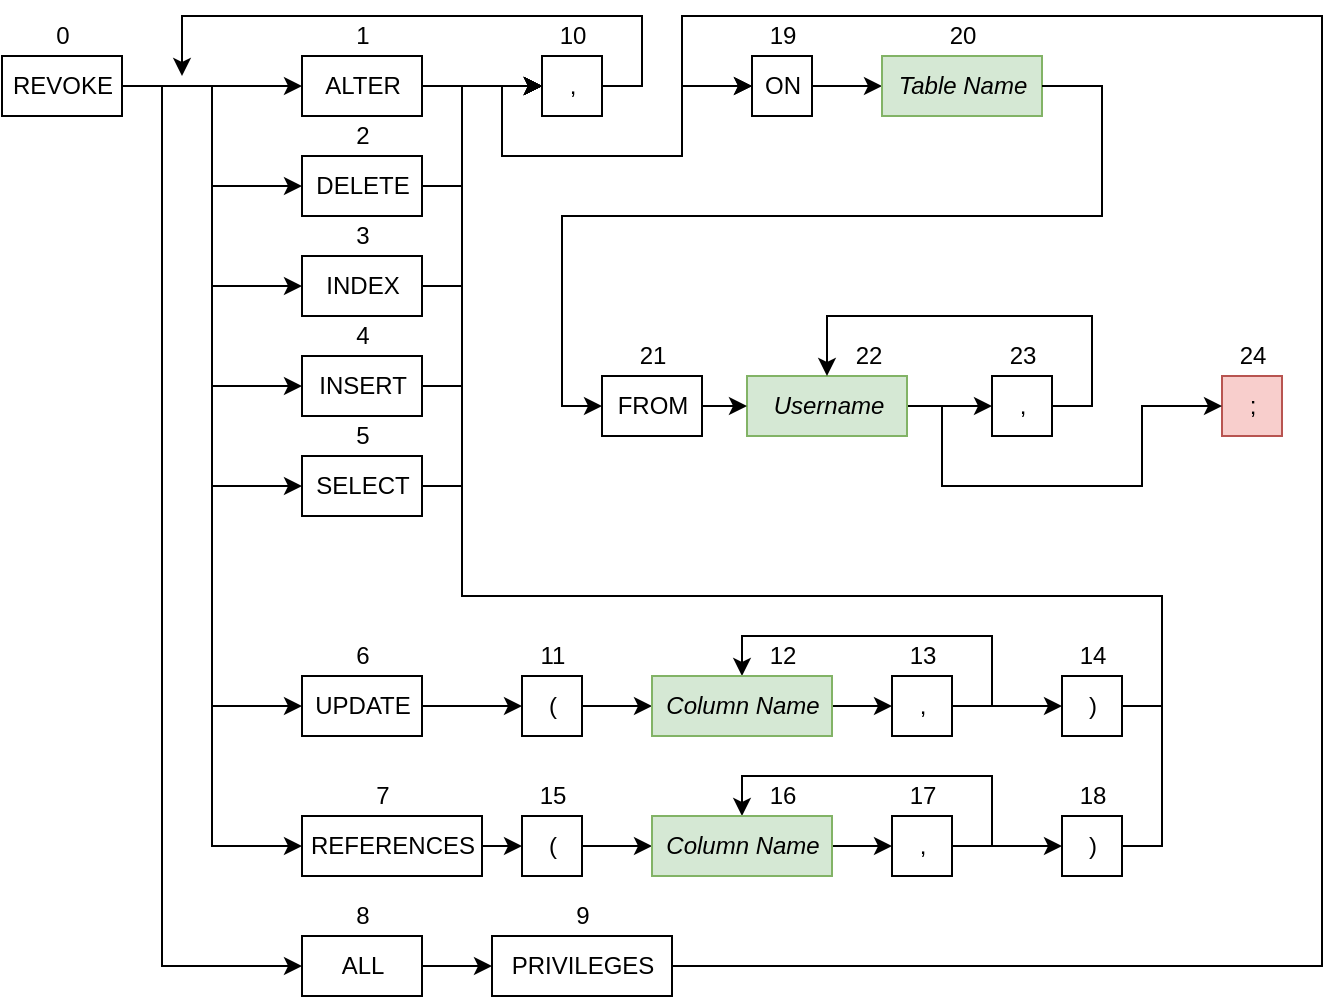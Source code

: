 <mxfile version="13.5.5" type="device"><diagram id="HH97DMklG3GvuwQJtJBX" name="Page-1"><mxGraphModel dx="1422" dy="804" grid="1" gridSize="10" guides="1" tooltips="1" connect="1" arrows="1" fold="1" page="1" pageScale="1" pageWidth="850" pageHeight="1100" math="0" shadow="0"><root><mxCell id="0"/><mxCell id="1" parent="0"/><mxCell id="w54cBLAl5rAkxmdbFsFD-27" style="edgeStyle=orthogonalEdgeStyle;rounded=0;orthogonalLoop=1;jettySize=auto;html=1;exitX=1;exitY=0.5;exitDx=0;exitDy=0;entryX=0;entryY=0.5;entryDx=0;entryDy=0;" parent="1" source="w54cBLAl5rAkxmdbFsFD-1" edge="1"><mxGeometry relative="1" as="geometry"><mxPoint x="180" y="95" as="targetPoint"/></mxGeometry></mxCell><mxCell id="w54cBLAl5rAkxmdbFsFD-126" style="edgeStyle=orthogonalEdgeStyle;rounded=0;orthogonalLoop=1;jettySize=auto;html=1;exitX=1;exitY=0.5;exitDx=0;exitDy=0;entryX=0;entryY=0.5;entryDx=0;entryDy=0;" parent="1" source="w54cBLAl5rAkxmdbFsFD-1" target="w54cBLAl5rAkxmdbFsFD-112" edge="1"><mxGeometry relative="1" as="geometry"/></mxCell><mxCell id="w54cBLAl5rAkxmdbFsFD-127" style="edgeStyle=orthogonalEdgeStyle;rounded=0;orthogonalLoop=1;jettySize=auto;html=1;exitX=1;exitY=0.5;exitDx=0;exitDy=0;entryX=0;entryY=0.5;entryDx=0;entryDy=0;" parent="1" source="w54cBLAl5rAkxmdbFsFD-1" target="w54cBLAl5rAkxmdbFsFD-114" edge="1"><mxGeometry relative="1" as="geometry"/></mxCell><mxCell id="w54cBLAl5rAkxmdbFsFD-128" style="edgeStyle=orthogonalEdgeStyle;rounded=0;orthogonalLoop=1;jettySize=auto;html=1;exitX=1;exitY=0.5;exitDx=0;exitDy=0;entryX=0;entryY=0.5;entryDx=0;entryDy=0;" parent="1" source="w54cBLAl5rAkxmdbFsFD-1" target="w54cBLAl5rAkxmdbFsFD-116" edge="1"><mxGeometry relative="1" as="geometry"/></mxCell><mxCell id="w54cBLAl5rAkxmdbFsFD-129" style="edgeStyle=orthogonalEdgeStyle;rounded=0;orthogonalLoop=1;jettySize=auto;html=1;exitX=1;exitY=0.5;exitDx=0;exitDy=0;entryX=0;entryY=0.5;entryDx=0;entryDy=0;" parent="1" source="w54cBLAl5rAkxmdbFsFD-1" target="w54cBLAl5rAkxmdbFsFD-118" edge="1"><mxGeometry relative="1" as="geometry"/></mxCell><mxCell id="w54cBLAl5rAkxmdbFsFD-130" style="edgeStyle=orthogonalEdgeStyle;rounded=0;orthogonalLoop=1;jettySize=auto;html=1;exitX=1;exitY=0.5;exitDx=0;exitDy=0;entryX=0;entryY=0.5;entryDx=0;entryDy=0;" parent="1" source="w54cBLAl5rAkxmdbFsFD-1" target="w54cBLAl5rAkxmdbFsFD-120" edge="1"><mxGeometry relative="1" as="geometry"/></mxCell><mxCell id="w54cBLAl5rAkxmdbFsFD-131" style="edgeStyle=orthogonalEdgeStyle;rounded=0;orthogonalLoop=1;jettySize=auto;html=1;exitX=1;exitY=0.5;exitDx=0;exitDy=0;entryX=0;entryY=0.5;entryDx=0;entryDy=0;" parent="1" source="w54cBLAl5rAkxmdbFsFD-1" target="w54cBLAl5rAkxmdbFsFD-122" edge="1"><mxGeometry relative="1" as="geometry"><Array as="points"><mxPoint x="110" y="95"/><mxPoint x="110" y="535"/></Array></mxGeometry></mxCell><mxCell id="pe3f59R0KPCphESlrHph-3" style="edgeStyle=orthogonalEdgeStyle;rounded=0;orthogonalLoop=1;jettySize=auto;html=1;exitX=1;exitY=0.5;exitDx=0;exitDy=0;entryX=0;entryY=0.5;entryDx=0;entryDy=0;" edge="1" parent="1" source="w54cBLAl5rAkxmdbFsFD-1" target="pe3f59R0KPCphESlrHph-1"><mxGeometry relative="1" as="geometry"/></mxCell><mxCell id="w54cBLAl5rAkxmdbFsFD-1" value="REVOKE" style="html=1;" parent="1" vertex="1"><mxGeometry x="30" y="80" width="60" height="30" as="geometry"/></mxCell><mxCell id="w54cBLAl5rAkxmdbFsFD-2" value="0" style="text;html=1;align=center;verticalAlign=middle;resizable=0;points=[];autosize=1;" parent="1" vertex="1"><mxGeometry x="50" y="60" width="20" height="20" as="geometry"/></mxCell><mxCell id="w54cBLAl5rAkxmdbFsFD-29" style="edgeStyle=orthogonalEdgeStyle;rounded=0;orthogonalLoop=1;jettySize=auto;html=1;exitX=1;exitY=0.5;exitDx=0;exitDy=0;entryX=0;entryY=0.5;entryDx=0;entryDy=0;" parent="1" source="w54cBLAl5rAkxmdbFsFD-110" target="w54cBLAl5rAkxmdbFsFD-45" edge="1"><mxGeometry relative="1" as="geometry"><mxPoint x="260" y="95" as="sourcePoint"/><mxPoint x="290" y="95" as="targetPoint"/></mxGeometry></mxCell><mxCell id="w54cBLAl5rAkxmdbFsFD-44" style="edgeStyle=orthogonalEdgeStyle;rounded=0;orthogonalLoop=1;jettySize=auto;html=1;exitX=1;exitY=0.5;exitDx=0;exitDy=0;" parent="1" source="w54cBLAl5rAkxmdbFsFD-45" edge="1"><mxGeometry relative="1" as="geometry"><mxPoint x="120" y="90" as="targetPoint"/><Array as="points"><mxPoint x="350" y="95"/><mxPoint x="350" y="60"/><mxPoint x="120" y="60"/></Array></mxGeometry></mxCell><mxCell id="w54cBLAl5rAkxmdbFsFD-45" value="," style="html=1;" parent="1" vertex="1"><mxGeometry x="300" y="80" width="30" height="30" as="geometry"/></mxCell><mxCell id="w54cBLAl5rAkxmdbFsFD-46" value="10" style="text;html=1;align=center;verticalAlign=middle;resizable=0;points=[];autosize=1;" parent="1" vertex="1"><mxGeometry x="300" y="60" width="30" height="20" as="geometry"/></mxCell><mxCell id="w54cBLAl5rAkxmdbFsFD-53" value=";" style="html=1;fillColor=#f8cecc;strokeColor=#b85450;" parent="1" vertex="1"><mxGeometry x="640" y="240" width="30" height="30" as="geometry"/></mxCell><mxCell id="w54cBLAl5rAkxmdbFsFD-54" value="24" style="text;html=1;align=center;verticalAlign=middle;resizable=0;points=[];autosize=1;" parent="1" vertex="1"><mxGeometry x="640" y="220" width="30" height="20" as="geometry"/></mxCell><mxCell id="w54cBLAl5rAkxmdbFsFD-76" style="edgeStyle=orthogonalEdgeStyle;rounded=0;orthogonalLoop=1;jettySize=auto;html=1;exitX=1;exitY=0.5;exitDx=0;exitDy=0;entryX=0;entryY=0.5;entryDx=0;entryDy=0;" parent="1" source="w54cBLAl5rAkxmdbFsFD-62" target="w54cBLAl5rAkxmdbFsFD-74" edge="1"><mxGeometry relative="1" as="geometry"><mxPoint x="555" y="95" as="targetPoint"/></mxGeometry></mxCell><mxCell id="w54cBLAl5rAkxmdbFsFD-62" value="ON" style="html=1;" parent="1" vertex="1"><mxGeometry x="405" y="80" width="30" height="30" as="geometry"/></mxCell><mxCell id="w54cBLAl5rAkxmdbFsFD-63" value="19" style="text;html=1;align=center;verticalAlign=middle;resizable=0;points=[];autosize=1;" parent="1" vertex="1"><mxGeometry x="405" y="60" width="30" height="20" as="geometry"/></mxCell><mxCell id="w54cBLAl5rAkxmdbFsFD-74" value="&lt;i&gt;Table Name&lt;/i&gt;" style="html=1;fillColor=#d5e8d4;strokeColor=#82b366;" parent="1" vertex="1"><mxGeometry x="470" y="80" width="80" height="30" as="geometry"/></mxCell><mxCell id="w54cBLAl5rAkxmdbFsFD-75" value="20" style="text;html=1;align=center;verticalAlign=middle;resizable=0;points=[];autosize=1;" parent="1" vertex="1"><mxGeometry x="495" y="60" width="30" height="20" as="geometry"/></mxCell><mxCell id="w54cBLAl5rAkxmdbFsFD-93" style="edgeStyle=orthogonalEdgeStyle;rounded=0;orthogonalLoop=1;jettySize=auto;html=1;exitX=1;exitY=0.5;exitDx=0;exitDy=0;entryX=0;entryY=0.5;entryDx=0;entryDy=0;" parent="1" source="w54cBLAl5rAkxmdbFsFD-74" target="w54cBLAl5rAkxmdbFsFD-170" edge="1"><mxGeometry relative="1" as="geometry"><mxPoint x="630" y="95" as="sourcePoint"/><mxPoint x="690" y="95" as="targetPoint"/><Array as="points"><mxPoint x="580" y="95"/><mxPoint x="580" y="160"/><mxPoint x="310" y="160"/><mxPoint x="310" y="255"/></Array></mxGeometry></mxCell><mxCell id="w54cBLAl5rAkxmdbFsFD-187" style="edgeStyle=orthogonalEdgeStyle;rounded=0;orthogonalLoop=1;jettySize=auto;html=1;exitX=1;exitY=0.5;exitDx=0;exitDy=0;entryX=0;entryY=0.5;entryDx=0;entryDy=0;" parent="1" source="w54cBLAl5rAkxmdbFsFD-110" target="w54cBLAl5rAkxmdbFsFD-62" edge="1"><mxGeometry relative="1" as="geometry"><Array as="points"><mxPoint x="280" y="95"/><mxPoint x="280" y="130"/><mxPoint x="370" y="130"/><mxPoint x="370" y="95"/></Array></mxGeometry></mxCell><mxCell id="w54cBLAl5rAkxmdbFsFD-110" value="ALTER" style="html=1;" parent="1" vertex="1"><mxGeometry x="180" y="80" width="60" height="30" as="geometry"/></mxCell><mxCell id="w54cBLAl5rAkxmdbFsFD-111" value="1" style="text;html=1;align=center;verticalAlign=middle;resizable=0;points=[];autosize=1;" parent="1" vertex="1"><mxGeometry x="200" y="60" width="20" height="20" as="geometry"/></mxCell><mxCell id="w54cBLAl5rAkxmdbFsFD-190" style="edgeStyle=orthogonalEdgeStyle;rounded=0;orthogonalLoop=1;jettySize=auto;html=1;exitX=1;exitY=0.5;exitDx=0;exitDy=0;entryX=0;entryY=0.5;entryDx=0;entryDy=0;" parent="1" source="w54cBLAl5rAkxmdbFsFD-112" target="w54cBLAl5rAkxmdbFsFD-45" edge="1"><mxGeometry relative="1" as="geometry"><Array as="points"><mxPoint x="260" y="145"/><mxPoint x="260" y="95"/></Array></mxGeometry></mxCell><mxCell id="w54cBLAl5rAkxmdbFsFD-112" value="DELETE" style="html=1;" parent="1" vertex="1"><mxGeometry x="180" y="130" width="60" height="30" as="geometry"/></mxCell><mxCell id="w54cBLAl5rAkxmdbFsFD-113" value="2" style="text;html=1;align=center;verticalAlign=middle;resizable=0;points=[];autosize=1;" parent="1" vertex="1"><mxGeometry x="200" y="110" width="20" height="20" as="geometry"/></mxCell><mxCell id="w54cBLAl5rAkxmdbFsFD-191" style="edgeStyle=orthogonalEdgeStyle;rounded=0;orthogonalLoop=1;jettySize=auto;html=1;exitX=1;exitY=0.5;exitDx=0;exitDy=0;entryX=0;entryY=0.5;entryDx=0;entryDy=0;" parent="1" source="w54cBLAl5rAkxmdbFsFD-114" target="w54cBLAl5rAkxmdbFsFD-45" edge="1"><mxGeometry relative="1" as="geometry"><Array as="points"><mxPoint x="260" y="195"/><mxPoint x="260" y="95"/></Array></mxGeometry></mxCell><mxCell id="w54cBLAl5rAkxmdbFsFD-114" value="INDEX" style="html=1;" parent="1" vertex="1"><mxGeometry x="180" y="180" width="60" height="30" as="geometry"/></mxCell><mxCell id="w54cBLAl5rAkxmdbFsFD-115" value="3" style="text;html=1;align=center;verticalAlign=middle;resizable=0;points=[];autosize=1;" parent="1" vertex="1"><mxGeometry x="200" y="160" width="20" height="20" as="geometry"/></mxCell><mxCell id="w54cBLAl5rAkxmdbFsFD-192" style="edgeStyle=orthogonalEdgeStyle;rounded=0;orthogonalLoop=1;jettySize=auto;html=1;exitX=1;exitY=0.5;exitDx=0;exitDy=0;entryX=0;entryY=0.5;entryDx=0;entryDy=0;" parent="1" source="w54cBLAl5rAkxmdbFsFD-116" target="w54cBLAl5rAkxmdbFsFD-45" edge="1"><mxGeometry relative="1" as="geometry"><Array as="points"><mxPoint x="260" y="245"/><mxPoint x="260" y="95"/></Array></mxGeometry></mxCell><mxCell id="w54cBLAl5rAkxmdbFsFD-116" value="INSERT" style="html=1;" parent="1" vertex="1"><mxGeometry x="180" y="230" width="60" height="30" as="geometry"/></mxCell><mxCell id="w54cBLAl5rAkxmdbFsFD-117" value="4" style="text;html=1;align=center;verticalAlign=middle;resizable=0;points=[];autosize=1;" parent="1" vertex="1"><mxGeometry x="200" y="210" width="20" height="20" as="geometry"/></mxCell><mxCell id="w54cBLAl5rAkxmdbFsFD-154" style="edgeStyle=orthogonalEdgeStyle;rounded=0;orthogonalLoop=1;jettySize=auto;html=1;exitX=1;exitY=0.5;exitDx=0;exitDy=0;entryX=0;entryY=0.5;entryDx=0;entryDy=0;" parent="1" source="w54cBLAl5rAkxmdbFsFD-118" target="w54cBLAl5rAkxmdbFsFD-136" edge="1"><mxGeometry relative="1" as="geometry"/></mxCell><mxCell id="w54cBLAl5rAkxmdbFsFD-118" value="UPDATE" style="html=1;" parent="1" vertex="1"><mxGeometry x="180" y="390" width="60" height="30" as="geometry"/></mxCell><mxCell id="w54cBLAl5rAkxmdbFsFD-119" value="6" style="text;html=1;align=center;verticalAlign=middle;resizable=0;points=[];autosize=1;" parent="1" vertex="1"><mxGeometry x="200" y="370" width="20" height="20" as="geometry"/></mxCell><mxCell id="w54cBLAl5rAkxmdbFsFD-155" style="edgeStyle=orthogonalEdgeStyle;rounded=0;orthogonalLoop=1;jettySize=auto;html=1;exitX=1;exitY=0.5;exitDx=0;exitDy=0;entryX=0;entryY=0.5;entryDx=0;entryDy=0;" parent="1" source="w54cBLAl5rAkxmdbFsFD-120" target="w54cBLAl5rAkxmdbFsFD-134" edge="1"><mxGeometry relative="1" as="geometry"/></mxCell><mxCell id="w54cBLAl5rAkxmdbFsFD-120" value="REFERENCES" style="html=1;" parent="1" vertex="1"><mxGeometry x="180" y="460" width="90" height="30" as="geometry"/></mxCell><mxCell id="w54cBLAl5rAkxmdbFsFD-121" value="7" style="text;html=1;align=center;verticalAlign=middle;resizable=0;points=[];autosize=1;" parent="1" vertex="1"><mxGeometry x="210" y="440" width="20" height="20" as="geometry"/></mxCell><mxCell id="w54cBLAl5rAkxmdbFsFD-132" style="edgeStyle=orthogonalEdgeStyle;rounded=0;orthogonalLoop=1;jettySize=auto;html=1;exitX=1;exitY=0.5;exitDx=0;exitDy=0;entryX=0;entryY=0.5;entryDx=0;entryDy=0;" parent="1" source="w54cBLAl5rAkxmdbFsFD-122" target="w54cBLAl5rAkxmdbFsFD-124" edge="1"><mxGeometry relative="1" as="geometry"/></mxCell><mxCell id="w54cBLAl5rAkxmdbFsFD-122" value="ALL" style="html=1;" parent="1" vertex="1"><mxGeometry x="180" y="520" width="60" height="30" as="geometry"/></mxCell><mxCell id="w54cBLAl5rAkxmdbFsFD-123" value="8" style="text;html=1;align=center;verticalAlign=middle;resizable=0;points=[];autosize=1;" parent="1" vertex="1"><mxGeometry x="200" y="500" width="20" height="20" as="geometry"/></mxCell><mxCell id="w54cBLAl5rAkxmdbFsFD-133" style="edgeStyle=orthogonalEdgeStyle;rounded=0;orthogonalLoop=1;jettySize=auto;html=1;exitX=1;exitY=0.5;exitDx=0;exitDy=0;entryX=0;entryY=0.5;entryDx=0;entryDy=0;" parent="1" source="w54cBLAl5rAkxmdbFsFD-124" target="w54cBLAl5rAkxmdbFsFD-62" edge="1"><mxGeometry relative="1" as="geometry"><mxPoint x="470" y="425" as="targetPoint"/><Array as="points"><mxPoint x="690" y="535"/><mxPoint x="690" y="60"/><mxPoint x="370" y="60"/><mxPoint x="370" y="95"/></Array></mxGeometry></mxCell><mxCell id="w54cBLAl5rAkxmdbFsFD-124" value="PRIVILEGES" style="html=1;" parent="1" vertex="1"><mxGeometry x="275" y="520" width="90" height="30" as="geometry"/></mxCell><mxCell id="w54cBLAl5rAkxmdbFsFD-125" value="9" style="text;html=1;align=center;verticalAlign=middle;resizable=0;points=[];autosize=1;" parent="1" vertex="1"><mxGeometry x="310" y="500" width="20" height="20" as="geometry"/></mxCell><mxCell id="w54cBLAl5rAkxmdbFsFD-153" style="edgeStyle=orthogonalEdgeStyle;rounded=0;orthogonalLoop=1;jettySize=auto;html=1;exitX=1;exitY=0.5;exitDx=0;exitDy=0;entryX=0;entryY=0.5;entryDx=0;entryDy=0;" parent="1" source="w54cBLAl5rAkxmdbFsFD-134" target="w54cBLAl5rAkxmdbFsFD-150" edge="1"><mxGeometry relative="1" as="geometry"/></mxCell><mxCell id="w54cBLAl5rAkxmdbFsFD-134" value="(" style="html=1;" parent="1" vertex="1"><mxGeometry x="290" y="460" width="30" height="30" as="geometry"/></mxCell><mxCell id="w54cBLAl5rAkxmdbFsFD-135" value="15" style="text;html=1;align=center;verticalAlign=middle;resizable=0;points=[];autosize=1;" parent="1" vertex="1"><mxGeometry x="290" y="440" width="30" height="20" as="geometry"/></mxCell><mxCell id="w54cBLAl5rAkxmdbFsFD-152" style="edgeStyle=orthogonalEdgeStyle;rounded=0;orthogonalLoop=1;jettySize=auto;html=1;exitX=1;exitY=0.5;exitDx=0;exitDy=0;entryX=0;entryY=0.5;entryDx=0;entryDy=0;" parent="1" source="w54cBLAl5rAkxmdbFsFD-136" target="w54cBLAl5rAkxmdbFsFD-146" edge="1"><mxGeometry relative="1" as="geometry"/></mxCell><mxCell id="w54cBLAl5rAkxmdbFsFD-136" value="(" style="html=1;" parent="1" vertex="1"><mxGeometry x="290" y="390" width="30" height="30" as="geometry"/></mxCell><mxCell id="w54cBLAl5rAkxmdbFsFD-137" value="11" style="text;html=1;align=center;verticalAlign=middle;resizable=0;points=[];autosize=1;" parent="1" vertex="1"><mxGeometry x="290" y="370" width="30" height="20" as="geometry"/></mxCell><mxCell id="w54cBLAl5rAkxmdbFsFD-161" style="edgeStyle=orthogonalEdgeStyle;rounded=0;orthogonalLoop=1;jettySize=auto;html=1;exitX=1;exitY=0.5;exitDx=0;exitDy=0;entryX=0.5;entryY=0;entryDx=0;entryDy=0;" parent="1" source="w54cBLAl5rAkxmdbFsFD-138" target="w54cBLAl5rAkxmdbFsFD-150" edge="1"><mxGeometry relative="1" as="geometry"><Array as="points"><mxPoint x="525" y="475"/><mxPoint x="525" y="440"/><mxPoint x="400" y="440"/></Array></mxGeometry></mxCell><mxCell id="w54cBLAl5rAkxmdbFsFD-167" style="edgeStyle=orthogonalEdgeStyle;rounded=0;orthogonalLoop=1;jettySize=auto;html=1;exitX=1;exitY=0.5;exitDx=0;exitDy=0;" parent="1" source="w54cBLAl5rAkxmdbFsFD-138" target="w54cBLAl5rAkxmdbFsFD-164" edge="1"><mxGeometry relative="1" as="geometry"/></mxCell><mxCell id="w54cBLAl5rAkxmdbFsFD-138" value="," style="html=1;" parent="1" vertex="1"><mxGeometry x="475" y="460" width="30" height="30" as="geometry"/></mxCell><mxCell id="w54cBLAl5rAkxmdbFsFD-139" value="17" style="text;html=1;align=center;verticalAlign=middle;resizable=0;points=[];autosize=1;" parent="1" vertex="1"><mxGeometry x="475" y="440" width="30" height="20" as="geometry"/></mxCell><mxCell id="w54cBLAl5rAkxmdbFsFD-158" style="edgeStyle=orthogonalEdgeStyle;rounded=0;orthogonalLoop=1;jettySize=auto;html=1;exitX=1;exitY=0.5;exitDx=0;exitDy=0;entryX=0.5;entryY=0;entryDx=0;entryDy=0;" parent="1" source="w54cBLAl5rAkxmdbFsFD-142" target="w54cBLAl5rAkxmdbFsFD-146" edge="1"><mxGeometry relative="1" as="geometry"><mxPoint x="375" y="340" as="targetPoint"/><Array as="points"><mxPoint x="525" y="405"/><mxPoint x="525" y="370"/><mxPoint x="400" y="370"/></Array></mxGeometry></mxCell><mxCell id="w54cBLAl5rAkxmdbFsFD-166" style="edgeStyle=orthogonalEdgeStyle;rounded=0;orthogonalLoop=1;jettySize=auto;html=1;exitX=1;exitY=0.5;exitDx=0;exitDy=0;" parent="1" source="w54cBLAl5rAkxmdbFsFD-142" target="w54cBLAl5rAkxmdbFsFD-162" edge="1"><mxGeometry relative="1" as="geometry"/></mxCell><mxCell id="w54cBLAl5rAkxmdbFsFD-142" value="," style="html=1;" parent="1" vertex="1"><mxGeometry x="475" y="390" width="30" height="30" as="geometry"/></mxCell><mxCell id="w54cBLAl5rAkxmdbFsFD-143" value="13" style="text;html=1;align=center;verticalAlign=middle;resizable=0;points=[];autosize=1;" parent="1" vertex="1"><mxGeometry x="475" y="370" width="30" height="20" as="geometry"/></mxCell><mxCell id="w54cBLAl5rAkxmdbFsFD-156" style="edgeStyle=orthogonalEdgeStyle;rounded=0;orthogonalLoop=1;jettySize=auto;html=1;exitX=1;exitY=0.5;exitDx=0;exitDy=0;entryX=0;entryY=0.5;entryDx=0;entryDy=0;" parent="1" source="w54cBLAl5rAkxmdbFsFD-146" target="w54cBLAl5rAkxmdbFsFD-142" edge="1"><mxGeometry relative="1" as="geometry"/></mxCell><mxCell id="w54cBLAl5rAkxmdbFsFD-146" value="&lt;i&gt;Column Name&lt;/i&gt;" style="html=1;fillColor=#d5e8d4;strokeColor=#82b366;" parent="1" vertex="1"><mxGeometry x="355" y="390" width="90" height="30" as="geometry"/></mxCell><mxCell id="w54cBLAl5rAkxmdbFsFD-147" value="12" style="text;html=1;align=center;verticalAlign=middle;resizable=0;points=[];autosize=1;" parent="1" vertex="1"><mxGeometry x="405" y="370" width="30" height="20" as="geometry"/></mxCell><mxCell id="w54cBLAl5rAkxmdbFsFD-157" style="edgeStyle=orthogonalEdgeStyle;rounded=0;orthogonalLoop=1;jettySize=auto;html=1;exitX=1;exitY=0.5;exitDx=0;exitDy=0;entryX=0;entryY=0.5;entryDx=0;entryDy=0;" parent="1" source="w54cBLAl5rAkxmdbFsFD-150" target="w54cBLAl5rAkxmdbFsFD-138" edge="1"><mxGeometry relative="1" as="geometry"/></mxCell><mxCell id="w54cBLAl5rAkxmdbFsFD-150" value="&lt;i&gt;Column Name&lt;/i&gt;" style="html=1;fillColor=#d5e8d4;strokeColor=#82b366;" parent="1" vertex="1"><mxGeometry x="355" y="460" width="90" height="30" as="geometry"/></mxCell><mxCell id="w54cBLAl5rAkxmdbFsFD-151" value="16" style="text;html=1;align=center;verticalAlign=middle;resizable=0;points=[];autosize=1;" parent="1" vertex="1"><mxGeometry x="405" y="440" width="30" height="20" as="geometry"/></mxCell><mxCell id="w54cBLAl5rAkxmdbFsFD-178" style="edgeStyle=orthogonalEdgeStyle;rounded=0;orthogonalLoop=1;jettySize=auto;html=1;exitX=1;exitY=0.5;exitDx=0;exitDy=0;entryX=0;entryY=0.5;entryDx=0;entryDy=0;" parent="1" source="w54cBLAl5rAkxmdbFsFD-162" target="w54cBLAl5rAkxmdbFsFD-45" edge="1"><mxGeometry relative="1" as="geometry"><Array as="points"><mxPoint x="610" y="405"/><mxPoint x="610" y="350"/><mxPoint x="260" y="350"/><mxPoint x="260" y="95"/></Array></mxGeometry></mxCell><mxCell id="w54cBLAl5rAkxmdbFsFD-162" value=")" style="html=1;" parent="1" vertex="1"><mxGeometry x="560" y="390" width="30" height="30" as="geometry"/></mxCell><mxCell id="w54cBLAl5rAkxmdbFsFD-163" value="14" style="text;html=1;align=center;verticalAlign=middle;resizable=0;points=[];autosize=1;" parent="1" vertex="1"><mxGeometry x="560" y="370" width="30" height="20" as="geometry"/></mxCell><mxCell id="w54cBLAl5rAkxmdbFsFD-179" style="edgeStyle=orthogonalEdgeStyle;rounded=0;orthogonalLoop=1;jettySize=auto;html=1;exitX=1;exitY=0.5;exitDx=0;exitDy=0;entryX=0;entryY=0.5;entryDx=0;entryDy=0;" parent="1" source="w54cBLAl5rAkxmdbFsFD-164" target="w54cBLAl5rAkxmdbFsFD-45" edge="1"><mxGeometry relative="1" as="geometry"><mxPoint x="630" y="330" as="targetPoint"/><Array as="points"><mxPoint x="610" y="475"/><mxPoint x="610" y="350"/><mxPoint x="260" y="350"/><mxPoint x="260" y="95"/></Array></mxGeometry></mxCell><mxCell id="w54cBLAl5rAkxmdbFsFD-164" value=")" style="html=1;" parent="1" vertex="1"><mxGeometry x="560" y="460" width="30" height="30" as="geometry"/></mxCell><mxCell id="w54cBLAl5rAkxmdbFsFD-165" value="18" style="text;html=1;align=center;verticalAlign=middle;resizable=0;points=[];autosize=1;" parent="1" vertex="1"><mxGeometry x="560" y="440" width="30" height="20" as="geometry"/></mxCell><mxCell id="w54cBLAl5rAkxmdbFsFD-183" style="edgeStyle=orthogonalEdgeStyle;rounded=0;orthogonalLoop=1;jettySize=auto;html=1;exitX=1;exitY=0.5;exitDx=0;exitDy=0;entryX=0;entryY=0.5;entryDx=0;entryDy=0;" parent="1" source="w54cBLAl5rAkxmdbFsFD-168" target="w54cBLAl5rAkxmdbFsFD-172" edge="1"><mxGeometry relative="1" as="geometry"/></mxCell><mxCell id="w54cBLAl5rAkxmdbFsFD-189" style="edgeStyle=orthogonalEdgeStyle;rounded=0;orthogonalLoop=1;jettySize=auto;html=1;exitX=1;exitY=0.5;exitDx=0;exitDy=0;entryX=0;entryY=0.5;entryDx=0;entryDy=0;" parent="1" source="w54cBLAl5rAkxmdbFsFD-168" target="w54cBLAl5rAkxmdbFsFD-53" edge="1"><mxGeometry relative="1" as="geometry"><Array as="points"><mxPoint x="500" y="255"/><mxPoint x="500" y="295"/><mxPoint x="600" y="295"/><mxPoint x="600" y="255"/></Array></mxGeometry></mxCell><mxCell id="w54cBLAl5rAkxmdbFsFD-168" value="&lt;i&gt;Username&lt;/i&gt;" style="html=1;fillColor=#d5e8d4;strokeColor=#82b366;" parent="1" vertex="1"><mxGeometry x="402.5" y="240" width="80" height="30" as="geometry"/></mxCell><mxCell id="w54cBLAl5rAkxmdbFsFD-169" value="22" style="text;html=1;align=center;verticalAlign=middle;resizable=0;points=[];autosize=1;" parent="1" vertex="1"><mxGeometry x="447.5" y="220" width="30" height="20" as="geometry"/></mxCell><mxCell id="w54cBLAl5rAkxmdbFsFD-184" style="edgeStyle=orthogonalEdgeStyle;rounded=0;orthogonalLoop=1;jettySize=auto;html=1;exitX=1;exitY=0.5;exitDx=0;exitDy=0;entryX=0;entryY=0.5;entryDx=0;entryDy=0;" parent="1" source="w54cBLAl5rAkxmdbFsFD-170" target="w54cBLAl5rAkxmdbFsFD-168" edge="1"><mxGeometry relative="1" as="geometry"/></mxCell><mxCell id="w54cBLAl5rAkxmdbFsFD-170" value="FROM" style="html=1;" parent="1" vertex="1"><mxGeometry x="330" y="240" width="50" height="30" as="geometry"/></mxCell><mxCell id="w54cBLAl5rAkxmdbFsFD-171" value="21" style="text;html=1;align=center;verticalAlign=middle;resizable=0;points=[];autosize=1;" parent="1" vertex="1"><mxGeometry x="340" y="220" width="30" height="20" as="geometry"/></mxCell><mxCell id="w54cBLAl5rAkxmdbFsFD-186" style="edgeStyle=orthogonalEdgeStyle;rounded=0;orthogonalLoop=1;jettySize=auto;html=1;exitX=1;exitY=0.5;exitDx=0;exitDy=0;entryX=0.5;entryY=0;entryDx=0;entryDy=0;" parent="1" source="w54cBLAl5rAkxmdbFsFD-172" target="w54cBLAl5rAkxmdbFsFD-168" edge="1"><mxGeometry relative="1" as="geometry"><Array as="points"><mxPoint x="575" y="255"/><mxPoint x="575" y="210"/><mxPoint x="443" y="210"/></Array></mxGeometry></mxCell><mxCell id="w54cBLAl5rAkxmdbFsFD-172" value="," style="html=1;" parent="1" vertex="1"><mxGeometry x="525" y="240" width="30" height="30" as="geometry"/></mxCell><mxCell id="w54cBLAl5rAkxmdbFsFD-173" value="23" style="text;html=1;align=center;verticalAlign=middle;resizable=0;points=[];autosize=1;" parent="1" vertex="1"><mxGeometry x="525" y="220" width="30" height="20" as="geometry"/></mxCell><mxCell id="pe3f59R0KPCphESlrHph-4" style="edgeStyle=orthogonalEdgeStyle;rounded=0;orthogonalLoop=1;jettySize=auto;html=1;exitX=1;exitY=0.5;exitDx=0;exitDy=0;entryX=0;entryY=0.5;entryDx=0;entryDy=0;" edge="1" parent="1" source="pe3f59R0KPCphESlrHph-1" target="w54cBLAl5rAkxmdbFsFD-45"><mxGeometry relative="1" as="geometry"><Array as="points"><mxPoint x="260" y="295"/><mxPoint x="260" y="95"/></Array></mxGeometry></mxCell><mxCell id="pe3f59R0KPCphESlrHph-1" value="SELECT" style="html=1;" vertex="1" parent="1"><mxGeometry x="180" y="280" width="60" height="30" as="geometry"/></mxCell><mxCell id="pe3f59R0KPCphESlrHph-2" value="5" style="text;html=1;align=center;verticalAlign=middle;resizable=0;points=[];autosize=1;" vertex="1" parent="1"><mxGeometry x="200" y="260" width="20" height="20" as="geometry"/></mxCell></root></mxGraphModel></diagram></mxfile>